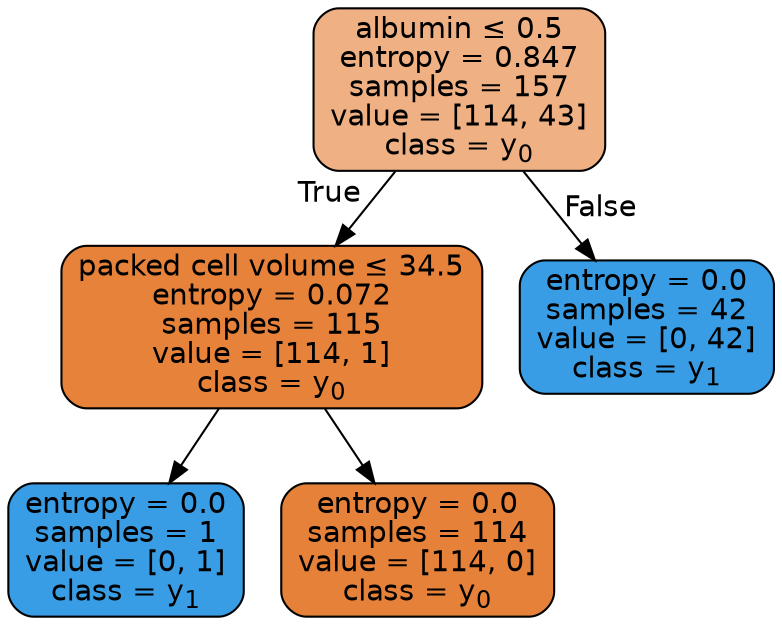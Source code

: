 digraph Tree {
node [shape=box, style="filled, rounded", color="black", fontname=helvetica] ;
edge [fontname=helvetica] ;
0 [label=<albumin &le; 0.5<br/>entropy = 0.847<br/>samples = 157<br/>value = [114, 43]<br/>class = y<SUB>0</SUB>>, fillcolor="#e581399f"] ;
1 [label=<packed cell volume &le; 34.5<br/>entropy = 0.072<br/>samples = 115<br/>value = [114, 1]<br/>class = y<SUB>0</SUB>>, fillcolor="#e58139fd"] ;
0 -> 1 [labeldistance=2.5, labelangle=45, headlabel="True"] ;
2 [label=<entropy = 0.0<br/>samples = 1<br/>value = [0, 1]<br/>class = y<SUB>1</SUB>>, fillcolor="#399de5ff"] ;
1 -> 2 ;
3 [label=<entropy = 0.0<br/>samples = 114<br/>value = [114, 0]<br/>class = y<SUB>0</SUB>>, fillcolor="#e58139ff"] ;
1 -> 3 ;
4 [label=<entropy = 0.0<br/>samples = 42<br/>value = [0, 42]<br/>class = y<SUB>1</SUB>>, fillcolor="#399de5ff"] ;
0 -> 4 [labeldistance=2.5, labelangle=-45, headlabel="False"] ;
}